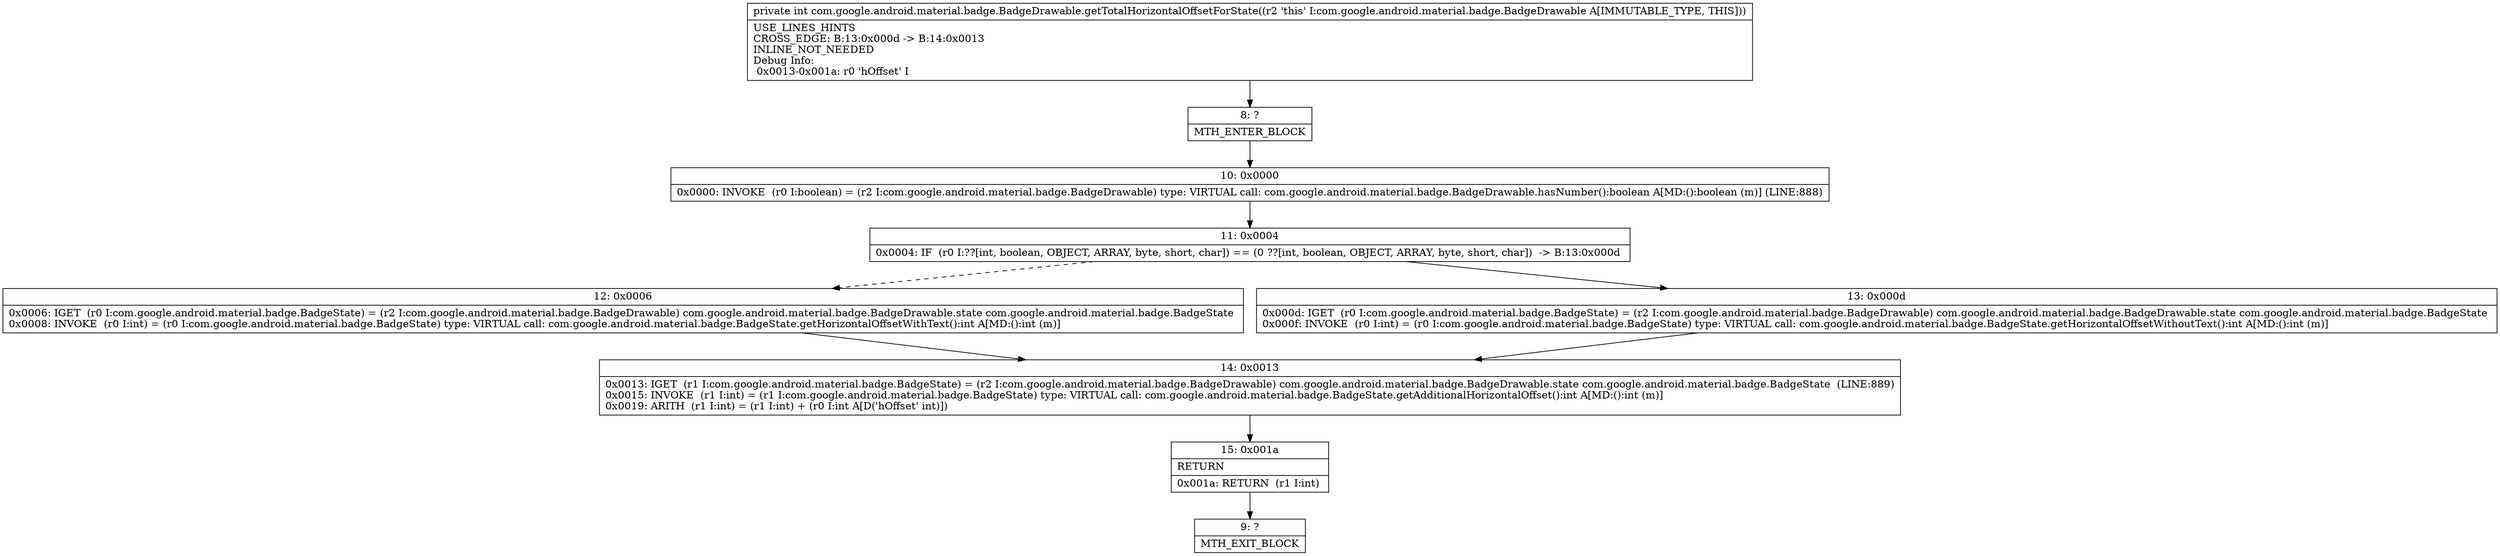 digraph "CFG forcom.google.android.material.badge.BadgeDrawable.getTotalHorizontalOffsetForState()I" {
Node_8 [shape=record,label="{8\:\ ?|MTH_ENTER_BLOCK\l}"];
Node_10 [shape=record,label="{10\:\ 0x0000|0x0000: INVOKE  (r0 I:boolean) = (r2 I:com.google.android.material.badge.BadgeDrawable) type: VIRTUAL call: com.google.android.material.badge.BadgeDrawable.hasNumber():boolean A[MD:():boolean (m)] (LINE:888)\l}"];
Node_11 [shape=record,label="{11\:\ 0x0004|0x0004: IF  (r0 I:??[int, boolean, OBJECT, ARRAY, byte, short, char]) == (0 ??[int, boolean, OBJECT, ARRAY, byte, short, char])  \-\> B:13:0x000d \l}"];
Node_12 [shape=record,label="{12\:\ 0x0006|0x0006: IGET  (r0 I:com.google.android.material.badge.BadgeState) = (r2 I:com.google.android.material.badge.BadgeDrawable) com.google.android.material.badge.BadgeDrawable.state com.google.android.material.badge.BadgeState \l0x0008: INVOKE  (r0 I:int) = (r0 I:com.google.android.material.badge.BadgeState) type: VIRTUAL call: com.google.android.material.badge.BadgeState.getHorizontalOffsetWithText():int A[MD:():int (m)]\l}"];
Node_14 [shape=record,label="{14\:\ 0x0013|0x0013: IGET  (r1 I:com.google.android.material.badge.BadgeState) = (r2 I:com.google.android.material.badge.BadgeDrawable) com.google.android.material.badge.BadgeDrawable.state com.google.android.material.badge.BadgeState  (LINE:889)\l0x0015: INVOKE  (r1 I:int) = (r1 I:com.google.android.material.badge.BadgeState) type: VIRTUAL call: com.google.android.material.badge.BadgeState.getAdditionalHorizontalOffset():int A[MD:():int (m)]\l0x0019: ARITH  (r1 I:int) = (r1 I:int) + (r0 I:int A[D('hOffset' int)]) \l}"];
Node_15 [shape=record,label="{15\:\ 0x001a|RETURN\l|0x001a: RETURN  (r1 I:int) \l}"];
Node_9 [shape=record,label="{9\:\ ?|MTH_EXIT_BLOCK\l}"];
Node_13 [shape=record,label="{13\:\ 0x000d|0x000d: IGET  (r0 I:com.google.android.material.badge.BadgeState) = (r2 I:com.google.android.material.badge.BadgeDrawable) com.google.android.material.badge.BadgeDrawable.state com.google.android.material.badge.BadgeState \l0x000f: INVOKE  (r0 I:int) = (r0 I:com.google.android.material.badge.BadgeState) type: VIRTUAL call: com.google.android.material.badge.BadgeState.getHorizontalOffsetWithoutText():int A[MD:():int (m)]\l}"];
MethodNode[shape=record,label="{private int com.google.android.material.badge.BadgeDrawable.getTotalHorizontalOffsetForState((r2 'this' I:com.google.android.material.badge.BadgeDrawable A[IMMUTABLE_TYPE, THIS]))  | USE_LINES_HINTS\lCROSS_EDGE: B:13:0x000d \-\> B:14:0x0013\lINLINE_NOT_NEEDED\lDebug Info:\l  0x0013\-0x001a: r0 'hOffset' I\l}"];
MethodNode -> Node_8;Node_8 -> Node_10;
Node_10 -> Node_11;
Node_11 -> Node_12[style=dashed];
Node_11 -> Node_13;
Node_12 -> Node_14;
Node_14 -> Node_15;
Node_15 -> Node_9;
Node_13 -> Node_14;
}

